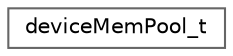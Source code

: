 digraph "Graphical Class Hierarchy"
{
 // LATEX_PDF_SIZE
  bgcolor="transparent";
  edge [fontname=Helvetica,fontsize=10,labelfontname=Helvetica,labelfontsize=10];
  node [fontname=Helvetica,fontsize=10,shape=box,height=0.2,width=0.4];
  rankdir="LR";
  Node0 [id="Node000000",label="deviceMemPool_t",height=0.2,width=0.4,color="grey40", fillcolor="white", style="filled",URL="$structdeviceMemPool__t.html",tooltip=" "];
}
